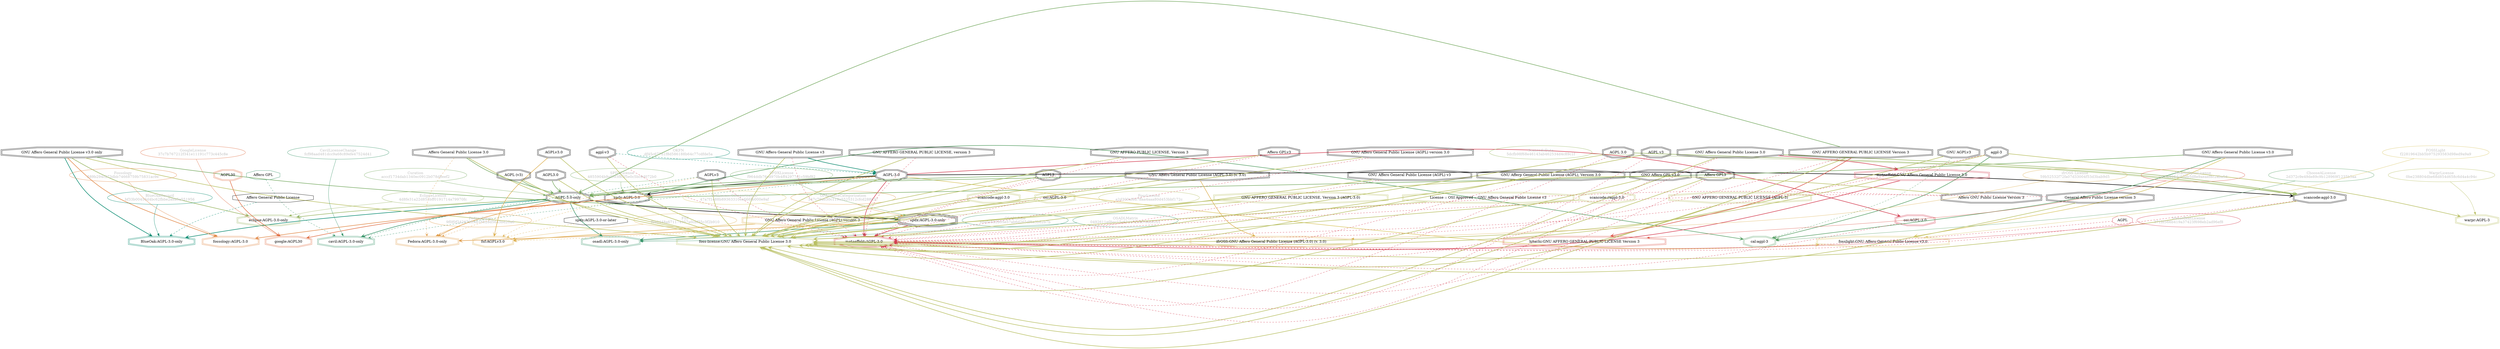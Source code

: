 strict digraph {
    node [shape=box];
    graph [splines=curved];
    92 [label="SPDXLicense\nf964ddb76ed970b4ff42977d1c59bf82"
       ,fontcolor=gray
       ,color="#78ab63"
       ,fillcolor="beige;1"
       ,shape=ellipse];
    93 [label="spdx:AGPL-3.0-only"
       ,shape=tripleoctagon];
    94 [label="AGPL-3.0-only"
       ,shape=doubleoctagon];
    95 [label="GNU Affero General Public License v3.0 only"
       ,shape=doubleoctagon];
    102 [label="spdx:AGPL-3.0-or-later"
        ,shape=octagon];
    107 [label="SPDXLicense\n4855904b9af393f85f5e0c5bc9d072b0"
        ,fontcolor=gray
        ,color="#78ab63"
        ,fillcolor="beige;1"
        ,shape=ellipse];
    108 [label="spdx:AGPL-3.0"
        ,shape=doubleoctagon];
    109 [label="AGPL-3.0"
        ,shape=doubleoctagon];
    110 [label="GNU Affero General Public License v3.0"
        ,shape=doubleoctagon];
    4871 [label="GoogleLicense\n37c7b767212f341e11191c773c445c8e"
         ,fontcolor=gray
         ,color="#e06f45"
         ,fillcolor="beige;1"
         ,shape=ellipse];
    4872 [label="google:AGPL30"
         ,color="#e06f45"
         ,shape=doubleoctagon];
    4873 [label=AGPL30
         ,color="#e06f45"
         ,shape=doubleoctagon];
    5305 [label="FedoraEntry\n9f0f0f242672fceb16828d5643bd20a6"
         ,fontcolor=gray
         ,color="#e09d4b"
         ,fillcolor="beige;1"
         ,shape=ellipse];
    5306 [label="Fedora:AGPL-3.0-only"
         ,color="#e09d4b"
         ,shape=doubleoctagon];
    5307 [label="Affero General Public License 3.0"
         ,shape=doubleoctagon];
    5308 [label=AGPLv3
         ,shape=doubleoctagon];
    8768 [label="Affero General Public License"
         ,shape=octagon];
    8774 [label="BlueOakCouncil\nbf33b00456d4bc62fbbe2a8a5e551956"
         ,fontcolor=gray
         ,color="#00876c"
         ,fillcolor="beige;1"
         ,shape=ellipse];
    8775 [label="BlueOak:AGPL-3.0-only"
         ,color="#00876c"
         ,shape=doubleoctagon];
    8958 [label="OSADLRule\n88e0e583905e57ab6d265df6a3bd2b7b"
         ,fontcolor=gray
         ,color="#379469"
         ,fillcolor="beige;1"
         ,shape=ellipse];
    8959 [label="osadl:AGPL-3.0-only"
         ,color="#379469"
         ,shape=doubleoctagon];
    9292 [label="OSADLMatrix\n0492611e0bac15c63417216f786c6101"
         ,fontcolor=gray
         ,color="#379469"
         ,fillcolor="beige;1"
         ,shape=ellipse];
    9516 [label="FSF\nf9a0448a671174957a0cbf35c3f2b910"
         ,fontcolor=gray
         ,color="#deb256"
         ,fillcolor="beige;1"
         ,shape=ellipse];
    9517 [label="fsf:AGPLv3.0"
         ,color="#deb256"
         ,shape=doubleoctagon];
    9518 [label="AGPLv3.0"
         ,shape=doubleoctagon];
    9519 [label="GNU Affero General Public License (AGPL) version 3"
         ,color="#deb256"
         ,shape=doubleoctagon];
    10347 [label="ChooseALicense\n2d372c9e49de89c9b128969f1235b5aa"
          ,fontcolor=gray
          ,color="#58a066"
          ,fillcolor="beige;1"
          ,shape=ellipse];
    10348 [label="cal:agpl-3"
          ,color="#58a066"
          ,shape=doubleoctagon];
    10349 [label="agpl-3"
          ,shape=doubleoctagon];
    10350 [label="GNU AGPLv3"
          ,shape=doubleoctagon];
    23062 [label="ScancodeData\n5dcfb98f68e46143ab462534d4c89c1f"
          ,fontcolor=gray
          ,color="#98b561"
          ,fillcolor="beige;1"
          ,shape=ellipse];
    23063 [label="scancode:agpl-3.0"
          ,shape=doubleoctagon];
    23064 [label="AGPL 3.0"
          ,shape=doubleoctagon];
    23065 [label="GNU Affero General Public License 3.0"
          ,shape=doubleoctagon];
    25505 [label="Fossology\n589b294c273dbb74668759b75831ac9e"
          ,fontcolor=gray
          ,color="#e18745"
          ,fillcolor="beige;1"
          ,shape=ellipse];
    25506 [label="fossology:AGPL-3.0"
          ,color="#e18745"
          ,shape=doubleoctagon];
    27734 [label="OKFN\ndf45c677d1f8d586188b64c77cdfde5a"
          ,fontcolor=gray
          ,color="#00876c"
          ,fillcolor="beige;1"
          ,shape=ellipse];
    27735 [label="GNU Affero General Public License v3"
          ,shape=doubleoctagon];
    27736 [label="agpl-v3"
          ,shape=doubleoctagon];
    27986 [label="OrtLicenseCategorization\n347c79a630c119e5525312cfcd288637"
          ,fontcolor=gray
          ,color="#e09d4b"
          ,fillcolor="beige;1"
          ,shape=ellipse];
    34854 [label="OrtLicenseCategorization\n47a7f1e88b89363310ea666fb000e9af"
          ,fontcolor=gray
          ,color="#dac767"
          ,fillcolor="beige;1"
          ,shape=ellipse];
    35846 [label="CavilLicenseChange\nfcf98aad481dcc9a68c89efe47524d41"
          ,fontcolor=gray
          ,color="#379469"
          ,fillcolor="beige;1"
          ,shape=ellipse];
    35847 [label="cavil:AGPL-3.0-only"
          ,color="#379469"
          ,shape=doubleoctagon];
    35848 [label="Affero GPL"
          ,color="#379469"
          ,shape=octagon];
    38409 [label=AGPL
          ,color="#d43d51"
          ,shape=octagon];
    42601 [label="MetaeffektLicense\n371bf566b419a37423f698eb2ad96ef8"
          ,fontcolor=gray
          ,color="#d43d51"
          ,fillcolor="beige;1"
          ,shape=ellipse];
    42602 [label="metaeffekt:AGPL-3.0"
          ,color="#d43d51"
          ,shape=doubleoctagon];
    42603 [label="metaeffekt:GNU Affero General Public License 3.0"
          ,color="#d43d51"
          ,shape=doubleoctagon];
    42604 [label="GNU AFFERO GENERAL PUBLIC LICENSE Version 3"
          ,shape=doubleoctagon];
    42605 [label="GNU AFFERO GENERAL PUBLIC LICENSE, version 3"
          ,shape=doubleoctagon];
    42606 [label="GNU AFFERO PUBLIC LICENSE, Version 3"
          ,shape=doubleoctagon];
    42607 [label="GNU Affero General Public License (AGPL) v3"
          ,shape=doubleoctagon];
    42608 [label="GNU Affero General Public License (AGPL) version 3.0"
          ,shape=doubleoctagon];
    42609 [label="GNU Afferp General Public License (AGPL), Version 3.0"
          ,shape=doubleoctagon];
    42610 [label="Affero GPLv3"
          ,shape=doubleoctagon];
    42611 [label="GNO Affero GPL v3.0"
          ,shape=doubleoctagon];
    42612 [label="AGPL v3"
          ,shape=doubleoctagon];
    42613 [label=AGPL3
          ,shape=doubleoctagon];
    42614 [label="Affero GPL3"
          ,shape=doubleoctagon];
    42615 [label="General Affero Public License version 3"
          ,shape=doubleoctagon];
    42616 [label="Affero GNU Public License Version 3"
          ,shape=doubleoctagon];
    42617 [label="osi:AGPL-3.0"
          ,color="#d43d51"
          ,shape=doubleoctagon];
    49543 [label="WarprLicense\n0be238804dbe68d854d658c6d4a4c94c"
          ,fontcolor=gray
          ,color="#b8bf62"
          ,fillcolor="beige;1"
          ,shape=ellipse];
    49544 [label="warpr:AGPL-3"
          ,color="#b8bf62"
          ,shape=doubleoctagon];
    49668 [label="FossLicense\na2d300af8d7ffaa4aaa80d453bbf172c"
          ,fontcolor=gray
          ,color="#b8bf62"
          ,fillcolor="beige;1"
          ,shape=ellipse];
    49669 [label="foss-license:GNU Affero General Public License 3.0"
          ,color="#b8bf62"
          ,shape=doubleoctagon];
    49670 [label="AGPL3.0"
          ,shape=doubleoctagon];
    49671 [label="AGPL (v3)"
          ,shape=doubleoctagon];
    49672 [label="GNU Affero General Public License (AGPL-3.0) (v. 3.0)"
          ,shape=doubleoctagon];
    49673 [label="GNU AFFERO GENERAL PUBLIC LICENSE, Version 3 (AGPL-3.0)"
          ,color="#b8bf62"
          ,shape=doubleoctagon];
    49674 [label="License :: OSI Approved :: GNU Affero General Public License v3"
          ,color="#b8bf62"
          ,shape=doubleoctagon];
    49675 [label="scancode://agpl-3.0"
          ,color="#b8bf62"
          ,shape=doubleoctagon];
    49676 [label="GNU AFFERO GENERAL PUBLIC LICENSE (AGPL-3)"
          ,color="#b8bf62"
          ,shape=doubleoctagon];
    49677 [label="scancode:agpl-3.0"
          ,color="#b8bf62"
          ,shape=doubleoctagon];
    49678 [label="osi:AGPL-3.0"
          ,color="#b8bf62"
          ,shape=doubleoctagon];
    50401 [label="FOSSLight\nf22819642bb5b975293583d98ed9a9a9"
          ,fontcolor=gray
          ,color="#dac767"
          ,fillcolor="beige;1"
          ,shape=ellipse];
    50402 [label="fosslight:GNU Affero General Public License v3.0"
          ,color="#dac767"
          ,shape=doubleoctagon];
    51683 [label="HitachiOpenLicense\nc4b5e9064c059b5d8e9aeaef8c2aba5d"
          ,fontcolor=gray
          ,color="#dc574a"
          ,fillcolor="beige;1"
          ,shape=ellipse];
    51684 [label="hitachi:GNU AFFERO GENERAL PUBLIC LICENSE Version 3"
          ,color="#dc574a"
          ,shape=doubleoctagon];
    53821 [label="EclipseLicense\n4d8fe31a22d853bff0191714a79970fc"
          ,fontcolor=gray
          ,color="#98b561"
          ,fillcolor="beige;1"
          ,shape=ellipse];
    53822 [label="eclipse:AGPL-3.0-only"
          ,color="#98b561"
          ,shape=doubleoctagon];
    54248 [label="ifrOSS License\n59b52532f72fa07d33004f53d3bab9d5"
          ,fontcolor=gray
          ,color="#deb256"
          ,fillcolor="beige;1"
          ,shape=ellipse];
    54249 [label="ifrOSS:GNU Affero General Public License (AGPL-3.0) (v. 3.0)"
          ,color="#deb256"
          ,shape=doubleoctagon];
    55472 [label="Curation\nacccf1734dab1340ec0912b078d8eef2"
          ,fontcolor=gray
          ,color="#78ab63"
          ,fillcolor="beige;1"
          ,shape=ellipse];
    92 -> 93 [weight=0.5
             ,color="#78ab63"];
    93 -> 5306 [style=bold
               ,arrowhead=vee
               ,weight=0.7
               ,color="#e09d4b"];
    93 -> 8959 [style=bold
               ,arrowhead=vee
               ,weight=0.7
               ,color="#379469"];
    93 -> 9517 [style=dashed
               ,arrowhead=vee
               ,weight=0.5
               ,color="#deb256"];
    93 -> 42602 [style=bold
                ,arrowhead=vee
                ,weight=0.7
                ,color="#d43d51"];
    94 -> 93 [style=bold
             ,arrowhead=vee
             ,weight=0.7];
    94 -> 5306 [style=bold
               ,arrowhead=vee
               ,weight=0.7
               ,color="#e09d4b"];
    94 -> 8775 [style=bold
               ,arrowhead=vee
               ,weight=0.7
               ,color="#00876c"];
    94 -> 8959 [style=bold
               ,arrowhead=vee
               ,weight=0.7
               ,color="#379469"];
    94 -> 35847 [style=bold
                ,arrowhead=vee
                ,weight=0.7
                ,color="#379469"];
    94 -> 35847 [style=bold
                ,arrowhead=vee
                ,weight=0.7
                ,color="#379469"];
    94 -> 53822 [style=bold
                ,arrowhead=vee
                ,weight=0.7
                ,color="#98b561"];
    95 -> 93 [style=bold
             ,arrowhead=vee
             ,weight=0.7
             ,color="#78ab63"];
    95 -> 8775 [style=bold
               ,arrowhead=vee
               ,weight=0.7
               ,color="#00876c"];
    95 -> 25506 [style=bold
                ,arrowhead=vee
                ,weight=0.7
                ,color="#e18745"];
    95 -> 49669 [style=bold
                ,arrowhead=vee
                ,weight=0.7
                ,color="#b8bf62"];
    95 -> 53822 [style=bold
                ,arrowhead=vee
                ,weight=0.7
                ,color="#98b561"];
    102 -> 9517 [style=dashed
                ,arrowhead=vee
                ,weight=0.5
                ,color="#deb256"];
    107 -> 108 [weight=0.5
               ,color="#78ab63"];
    108 -> 4872 [style=bold
                ,arrowhead=vee
                ,weight=0.7
                ,color="#e06f45"];
    108 -> 9517 [style=dashed
                ,arrowhead=vee
                ,weight=0.5
                ,color="#deb256"];
    108 -> 10348 [style=bold
                 ,arrowhead=vee
                 ,weight=0.7
                 ,color="#58a066"];
    109 -> 94 [style=bold
              ,arrowhead=vee
              ,weight=0.7
              ,color="#78ab63"];
    109 -> 108 [style=bold
               ,arrowhead=vee
               ,weight=0.7];
    109 -> 23063 [style=bold
                 ,arrowhead=vee
                 ,weight=0.7];
    109 -> 25506 [style=bold
                 ,arrowhead=vee
                 ,weight=0.7
                 ,color="#e18745"];
    109 -> 35847 [style=dashed
                 ,arrowhead=vee
                 ,weight=0.5
                 ,color="#379469"];
    109 -> 42602 [style=bold
                 ,arrowhead=vee
                 ,weight=0.7
                 ,color="#d43d51"];
    109 -> 42617 [style=bold
                 ,arrowhead=vee
                 ,weight=0.7
                 ,color="#d43d51"];
    109 -> 49669 [style=bold
                 ,arrowhead=vee
                 ,weight=0.7
                 ,color="#b8bf62"];
    109 -> 50402 [style=bold
                 ,arrowhead=vee
                 ,weight=0.7
                 ,color="#dac767"];
    110 -> 108 [style=bold
               ,arrowhead=vee
               ,weight=0.7
               ,color="#78ab63"];
    110 -> 10348 [style=bold
                 ,arrowhead=vee
                 ,weight=0.7
                 ,color="#58a066"];
    110 -> 50402 [style=bold
                 ,arrowhead=vee
                 ,weight=0.7
                 ,color="#dac767"];
    4871 -> 4872 [weight=0.5
                 ,color="#e06f45"];
    4873 -> 4872 [style=bold
                 ,arrowhead=vee
                 ,weight=0.7
                 ,color="#e06f45"];
    5305 -> 5306 [weight=0.5
                 ,color="#e09d4b"];
    5307 -> 94 [style=bold
               ,arrowhead=vee
               ,weight=0.7
               ,color="#78ab63"];
    5307 -> 5306 [style=dashed
                 ,arrowhead=vee
                 ,weight=0.5
                 ,color="#e09d4b"];
    5307 -> 49669 [style=bold
                  ,arrowhead=vee
                  ,weight=0.7
                  ,color="#b8bf62"];
    5308 -> 5306 [style=dashed
                 ,arrowhead=vee
                 ,weight=0.5
                 ,color="#e09d4b"];
    5308 -> 35847 [style=dashed
                  ,arrowhead=vee
                  ,weight=0.5
                  ,color="#379469"];
    5308 -> 42602 [style=dashed
                  ,arrowhead=vee
                  ,weight=0.5
                  ,color="#d43d51"];
    5308 -> 49669 [style=bold
                  ,arrowhead=vee
                  ,weight=0.7
                  ,color="#b8bf62"];
    8768 -> 8775 [style=dashed
                 ,arrowhead=vee
                 ,weight=0.5
                 ,color="#00876c"];
    8774 -> 8775 [weight=0.5
                 ,color="#00876c"];
    8958 -> 8959 [weight=0.5
                 ,color="#379469"];
    9292 -> 8959 [weight=0.5
                 ,color="#379469"];
    9516 -> 9517 [weight=0.5
                 ,color="#deb256"];
    9518 -> 9517 [style=bold
                 ,arrowhead=vee
                 ,weight=0.7
                 ,color="#deb256"];
    9518 -> 49669 [style=bold
                  ,arrowhead=vee
                  ,weight=0.7
                  ,color="#b8bf62"];
    9519 -> 9517 [style=bold
                 ,arrowhead=vee
                 ,weight=0.7
                 ,color="#deb256"];
    10347 -> 10348 [weight=0.5
                   ,color="#58a066"];
    10349 -> 10348 [style=bold
                   ,arrowhead=vee
                   ,weight=0.7
                   ,color="#58a066"];
    10349 -> 42602 [style=dashed
                   ,arrowhead=vee
                   ,weight=0.5
                   ,color="#d43d51"];
    10349 -> 49544 [style=bold
                   ,arrowhead=vee
                   ,weight=0.7
                   ,color="#b8bf62"];
    10349 -> 49669 [style=bold
                   ,arrowhead=vee
                   ,weight=0.7
                   ,color="#b8bf62"];
    10350 -> 10348 [style=dashed
                   ,arrowhead=vee
                   ,weight=0.5
                   ,color="#58a066"];
    10350 -> 49669 [style=bold
                   ,arrowhead=vee
                   ,weight=0.7
                   ,color="#b8bf62"];
    23062 -> 23063 [weight=0.5
                   ,color="#98b561"];
    23063 -> 42602 [style=dashed
                   ,arrowhead=vee
                   ,weight=0.5
                   ,color="#d43d51"];
    23063 -> 49669 [style=bold
                   ,arrowhead=vee
                   ,weight=0.7
                   ,color="#b8bf62"];
    23064 -> 23063 [style=bold
                   ,arrowhead=vee
                   ,weight=0.7
                   ,color="#98b561"];
    23064 -> 42602 [style=dashed
                   ,arrowhead=vee
                   ,weight=0.5
                   ,color="#d43d51"];
    23064 -> 49669 [style=bold
                   ,arrowhead=vee
                   ,weight=0.7
                   ,color="#b8bf62"];
    23065 -> 23063 [style=bold
                   ,arrowhead=vee
                   ,weight=0.7
                   ,color="#98b561"];
    23065 -> 42602 [style=dashed
                   ,arrowhead=vee
                   ,weight=0.5
                   ,color="#d43d51"];
    23065 -> 42603 [style=bold
                   ,arrowhead=vee
                   ,weight=0.7
                   ,color="#d43d51"];
    23065 -> 49669 [style=bold
                   ,arrowhead=vee
                   ,weight=0.7
                   ,color="#b8bf62"];
    25505 -> 25506 [weight=0.5
                   ,color="#e18745"];
    27734 -> 109 [weight=0.5
                 ,color="#00876c"];
    27735 -> 109 [style=bold
                 ,arrowhead=vee
                 ,weight=0.7
                 ,color="#00876c"];
    27735 -> 42602 [style=dashed
                   ,arrowhead=vee
                   ,weight=0.5
                   ,color="#d43d51"];
    27735 -> 49669 [style=bold
                   ,arrowhead=vee
                   ,weight=0.7
                   ,color="#b8bf62"];
    27736 -> 109 [style=dashed
                 ,arrowhead=vee
                 ,weight=0.5
                 ,color="#00876c"];
    27736 -> 42602 [style=dashed
                   ,arrowhead=vee
                   ,weight=0.5
                   ,color="#d43d51"];
    27736 -> 49669 [style=bold
                   ,arrowhead=vee
                   ,weight=0.7
                   ,color="#b8bf62"];
    27986 -> 93 [weight=0.5
                ,color="#e09d4b"];
    34854 -> 93 [weight=0.5
                ,color="#dac767"];
    35846 -> 35847 [weight=0.5
                   ,color="#379469"];
    35848 -> 35847 [style=dashed
                   ,arrowhead=vee
                   ,weight=0.5
                   ,color="#379469"];
    38409 -> 42602 [style=dashed
                   ,arrowhead=vee
                   ,weight=0.5
                   ,color="#d43d51"];
    42601 -> 42602 [weight=0.5
                   ,color="#d43d51"];
    42603 -> 42602 [style=bold
                   ,arrowhead=vee
                   ,weight=0.7
                   ,color="#d43d51"];
    42604 -> 94 [style=bold
                ,arrowhead=vee
                ,weight=0.7
                ,color="#78ab63"];
    42604 -> 42602 [style=dashed
                   ,arrowhead=vee
                   ,weight=0.5
                   ,color="#d43d51"];
    42604 -> 49669 [style=bold
                   ,arrowhead=vee
                   ,weight=0.7
                   ,color="#b8bf62"];
    42604 -> 51684 [style=bold
                   ,arrowhead=vee
                   ,weight=0.7
                   ,color="#dc574a"];
    42605 -> 42602 [style=dashed
                   ,arrowhead=vee
                   ,weight=0.5
                   ,color="#d43d51"];
    42605 -> 49669 [style=bold
                   ,arrowhead=vee
                   ,weight=0.7
                   ,color="#b8bf62"];
    42606 -> 42602 [style=dashed
                   ,arrowhead=vee
                   ,weight=0.5
                   ,color="#d43d51"];
    42606 -> 49669 [style=bold
                   ,arrowhead=vee
                   ,weight=0.7
                   ,color="#b8bf62"];
    42607 -> 42602 [style=dashed
                   ,arrowhead=vee
                   ,weight=0.5
                   ,color="#d43d51"];
    42607 -> 49669 [style=bold
                   ,arrowhead=vee
                   ,weight=0.7
                   ,color="#b8bf62"];
    42608 -> 42602 [style=dashed
                   ,arrowhead=vee
                   ,weight=0.5
                   ,color="#d43d51"];
    42608 -> 49669 [style=bold
                   ,arrowhead=vee
                   ,weight=0.7
                   ,color="#b8bf62"];
    42609 -> 42602 [style=dashed
                   ,arrowhead=vee
                   ,weight=0.5
                   ,color="#d43d51"];
    42609 -> 49669 [style=bold
                   ,arrowhead=vee
                   ,weight=0.7
                   ,color="#b8bf62"];
    42610 -> 42602 [style=dashed
                   ,arrowhead=vee
                   ,weight=0.5
                   ,color="#d43d51"];
    42610 -> 49669 [style=bold
                   ,arrowhead=vee
                   ,weight=0.7
                   ,color="#b8bf62"];
    42611 -> 42602 [style=dashed
                   ,arrowhead=vee
                   ,weight=0.5
                   ,color="#d43d51"];
    42611 -> 49669 [style=bold
                   ,arrowhead=vee
                   ,weight=0.7
                   ,color="#b8bf62"];
    42612 -> 42602 [style=dashed
                   ,arrowhead=vee
                   ,weight=0.5
                   ,color="#d43d51"];
    42612 -> 49669 [style=bold
                   ,arrowhead=vee
                   ,weight=0.7
                   ,color="#b8bf62"];
    42613 -> 94 [style=bold
                ,arrowhead=vee
                ,weight=0.7
                ,color="#78ab63"];
    42613 -> 42602 [style=dashed
                   ,arrowhead=vee
                   ,weight=0.5
                   ,color="#d43d51"];
    42613 -> 49669 [style=bold
                   ,arrowhead=vee
                   ,weight=0.7
                   ,color="#b8bf62"];
    42614 -> 42602 [style=dashed
                   ,arrowhead=vee
                   ,weight=0.5
                   ,color="#d43d51"];
    42614 -> 49669 [style=bold
                   ,arrowhead=vee
                   ,weight=0.7
                   ,color="#b8bf62"];
    42615 -> 42602 [style=dashed
                   ,arrowhead=vee
                   ,weight=0.5
                   ,color="#d43d51"];
    42615 -> 49669 [style=bold
                   ,arrowhead=vee
                   ,weight=0.7
                   ,color="#b8bf62"];
    42616 -> 42602 [style=dashed
                   ,arrowhead=vee
                   ,weight=0.5
                   ,color="#d43d51"];
    42616 -> 49669 [style=bold
                   ,arrowhead=vee
                   ,weight=0.7
                   ,color="#b8bf62"];
    42617 -> 42602 [style=dashed
                   ,arrowhead=vee
                   ,weight=0.5
                   ,color="#d43d51"];
    49543 -> 49544 [weight=0.5
                   ,color="#b8bf62"];
    49668 -> 49669 [weight=0.5
                   ,color="#b8bf62"];
    49670 -> 94 [style=bold
                ,arrowhead=vee
                ,weight=0.7
                ,color="#78ab63"];
    49670 -> 49669 [style=bold
                   ,arrowhead=vee
                   ,weight=0.7
                   ,color="#b8bf62"];
    49671 -> 94 [style=bold
                ,arrowhead=vee
                ,weight=0.7
                ,color="#78ab63"];
    49671 -> 49669 [style=bold
                   ,arrowhead=vee
                   ,weight=0.7
                   ,color="#b8bf62"];
    49672 -> 94 [style=bold
                ,arrowhead=vee
                ,weight=0.7
                ,color="#78ab63"];
    49672 -> 49669 [style=bold
                   ,arrowhead=vee
                   ,weight=0.7
                   ,color="#b8bf62"];
    49672 -> 54249 [style=bold
                   ,arrowhead=vee
                   ,weight=0.7
                   ,color="#deb256"];
    49672 -> 54249 [style=bold
                   ,arrowhead=vee
                   ,weight=0.7
                   ,color="#deb256"];
    49673 -> 49669 [style=bold
                   ,arrowhead=vee
                   ,weight=0.7
                   ,color="#b8bf62"];
    49674 -> 49669 [style=bold
                   ,arrowhead=vee
                   ,weight=0.7
                   ,color="#b8bf62"];
    49675 -> 49669 [style=bold
                   ,arrowhead=vee
                   ,weight=0.7
                   ,color="#b8bf62"];
    49676 -> 49669 [style=bold
                   ,arrowhead=vee
                   ,weight=0.7
                   ,color="#b8bf62"];
    49677 -> 49669 [style=bold
                   ,arrowhead=vee
                   ,weight=0.7
                   ,color="#b8bf62"];
    49678 -> 49669 [style=bold
                   ,arrowhead=vee
                   ,weight=0.7
                   ,color="#b8bf62"];
    50401 -> 50402 [weight=0.5
                   ,color="#dac767"];
    51683 -> 51684 [weight=0.5
                   ,color="#dc574a"];
    53821 -> 53822 [weight=0.5
                   ,color="#98b561"];
    54248 -> 54249 [weight=0.5
                   ,color="#deb256"];
    55472 -> 94 [weight=0.5
                ,color="#78ab63"];
}
